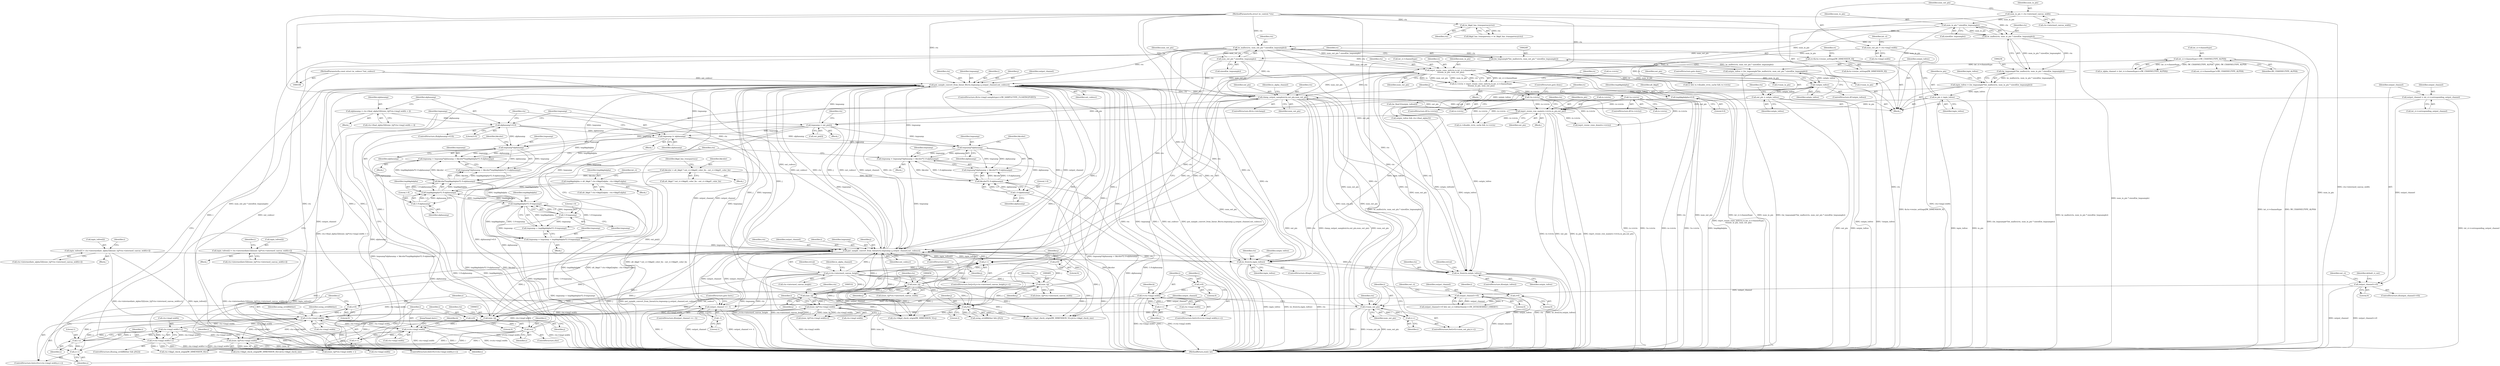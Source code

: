 digraph "0_imageworsener_a4f247707f08e322f0b41e82c3e06e224240a654_0@API" {
"1000842" [label="(Call,iw_free(ctx,inpix_tofree))"];
"1000250" [label="(Call,iw_malloc(ctx, num_out_pix * sizeof(iw_tmpsample)))"];
"1000237" [label="(Call,iw_malloc(ctx, num_in_pix * sizeof(iw_tmpsample)))"];
"1000231" [label="(Call,iw_bkgd_has_transparency(ctx))"];
"1000109" [label="(MethodParameterIn,struct iw_context *ctx)"];
"1000239" [label="(Call,num_in_pix * sizeof(iw_tmpsample))"];
"1000168" [label="(Call,num_in_pix = ctx->intermed_canvas_width)"];
"1000252" [label="(Call,num_out_pix * sizeof(iw_tmpsample))"];
"1000173" [label="(Call,num_out_pix = ctx->img2.width)"];
"1000743" [label="(Call,put_sample_convert_from_linear_flt(ctx,tmpsamp,i,j,output_channel,out_csdescr))"];
"1000406" [label="(Call,iwpvt_resize_rows_init(ctx,rs,int_ci->channeltype,\n\t\t\tnum_in_pix, num_out_pix))"];
"1000388" [label="(Call,rs=&ctx->resize_settings[IW_DIMENSION_H])"];
"1000224" [label="(Call,int_ci->channeltype==IW_CHANNELTYPE_ALPHA)"];
"1000501" [label="(Call,clamp_output_samples(ctx,out_pix,num_out_pix))"];
"1000751" [label="(Call,put_sample_convert_from_linear(ctx,tmpsamp,i,j,output_channel,out_csdescr))"];
"1000694" [label="(Call,tmpsamp = tmpsamp*alphasamp + bkcolor*tmpbkgdalpha*(1.0-alphasamp))"];
"1000697" [label="(Call,tmpsamp*alphasamp)"];
"1000587" [label="(Call,tmpsamp = out_pix[i])"];
"1000491" [label="(Call,iwpvt_resize_row_main(rs->rrctx,in_pix,out_pix))"];
"1000397" [label="(Call,!rs->rrctx)"];
"1000415" [label="(Call,!rs->rrctx)"];
"1000402" [label="(Call,rs->rrctx = iwpvt_resize_rows_init(ctx,rs,int_ci->channeltype,\n\t\t\tnum_in_pix, num_out_pix))"];
"1000243" [label="(Call,in_pix = inpix_tofree)"];
"1000233" [label="(Call,inpix_tofree = (iw_tmpsample*)iw_malloc(ctx, num_in_pix * sizeof(iw_tmpsample)))"];
"1000235" [label="(Call,(iw_tmpsample*)iw_malloc(ctx, num_in_pix * sizeof(iw_tmpsample)))"];
"1000260" [label="(Call,out_pix = outpix_tofree)"];
"1000257" [label="(Call,!outpix_tofree)"];
"1000246" [label="(Call,outpix_tofree = (iw_tmpsample*)iw_malloc(ctx, num_out_pix * sizeof(iw_tmpsample)))"];
"1000248" [label="(Call,(iw_tmpsample*)iw_malloc(ctx, num_out_pix * sizeof(iw_tmpsample)))"];
"1000666" [label="(Call,tmpsamp /= alphasamp)"];
"1000662" [label="(Call,alphasamp!=0.0)"];
"1000644" [label="(Call,alphasamp = ctx->final_alpha32[((size_t)j)*ctx->img2.width + i])"];
"1000700" [label="(Call,bkcolor*tmpbkgdalpha*(1.0-alphasamp))"];
"1000681" [label="(Call,bkcolor = alt_bkgd ? out_ci->bkgd2_color_lin : out_ci->bkgd1_color_lin)"];
"1000702" [label="(Call,tmpbkgdalpha*(1.0-alphasamp))"];
"1000629" [label="(Call,tmpbkgdalpha = alt_bkgd ? ctx->bkgd2alpha : ctx->bkgd1alpha)"];
"1000730" [label="(Call,tmpbkgdalpha*(1.0-tmpsamp))"];
"1000142" [label="(Call,tmpbkgdalpha=0.0)"];
"1000732" [label="(Call,1.0-tmpsamp)"];
"1000704" [label="(Call,1.0-alphasamp)"];
"1000726" [label="(Call,tmpsamp = tmpsamp + tmpbkgdalpha*(1.0-tmpsamp))"];
"1000709" [label="(Call,tmpsamp = tmpsamp*alphasamp + bkcolor*(1.0-alphasamp))"];
"1000712" [label="(Call,tmpsamp*alphasamp)"];
"1000715" [label="(Call,bkcolor*(1.0-alphasamp))"];
"1000717" [label="(Call,1.0-alphasamp)"];
"1000572" [label="(Call,i=ctx->img2.width-1-z)"];
"1000574" [label="(Call,ctx->img2.width-1-z)"];
"1000556" [label="(Call,z<ctx->img2.width)"];
"1000553" [label="(Call,z=0)"];
"1000563" [label="(Call,z++)"];
"1000580" [label="(Call,1-z)"];
"1000765" [label="(Call,i<ctx->img2.width)"];
"1000772" [label="(Call,i++)"];
"1000762" [label="(Call,i=0)"];
"1000530" [label="(Call,((size_t)j)*ctx->img2.width)"];
"1000531" [label="(Call,(size_t)j)"];
"1000455" [label="(Call,(size_t)j)"];
"1000424" [label="(Call,j<ctx->intermed_canvas_height)"];
"1000421" [label="(Call,j=0)"];
"1000429" [label="(Call,j++)"];
"1000484" [label="(Call,(size_t)j)"];
"1000359" [label="(Call,i<ctx->img2.width)"];
"1000356" [label="(Call,i=0)"];
"1000366" [label="(Call,i++)"];
"1000651" [label="(Call,((size_t)j)*ctx->img2.width)"];
"1000652" [label="(Call,(size_t)j)"];
"1000569" [label="(Call,j%2)"];
"1000584" [label="(Call,i=z)"];
"1000546" [label="(Call,output_channel == -1)"];
"1000343" [label="(Call,output_channel>=0)"];
"1000194" [label="(Call,output_channel>=0)"];
"1000188" [label="(Call,output_channel = int_ci->corresponding_output_channel)"];
"1000548" [label="(Call,-1)"];
"1000111" [label="(MethodParameterIn,const struct iw_csdescr *out_csdescr)"];
"1000518" [label="(Call,i<num_out_pix)"];
"1000521" [label="(Call,i++)"];
"1000515" [label="(Call,i=0)"];
"1000445" [label="(Call,inpix_tofree[i] = ctx->intermediate_alpha32[((size_t)j)*ctx->intermed_canvas_width+i])"];
"1000474" [label="(Call,inpix_tofree[i] = ctx->intermediate32[((size_t)j)*ctx->intermed_canvas_width+i])"];
"1000847" [label="(Call,iw_free(ctx,outpix_tofree))"];
"1000572" [label="(Call,i=ctx->img2.width-1-z)"];
"1000564" [label="(Identifier,z)"];
"1000714" [label="(Identifier,alphasamp)"];
"1000711" [label="(Call,tmpsamp*alphasamp + bkcolor*(1.0-alphasamp))"];
"1000717" [label="(Call,1.0-alphasamp)"];
"1000445" [label="(Call,inpix_tofree[i] = ctx->intermediate_alpha32[((size_t)j)*ctx->intermed_canvas_width+i])"];
"1000243" [label="(Call,in_pix = inpix_tofree)"];
"1000315" [label="(Call,out_ci->channeltype!=IW_CHANNELTYPE_ALPHA)"];
"1000486" [label="(Identifier,j)"];
"1000258" [label="(Identifier,outpix_tofree)"];
"1000646" [label="(Call,ctx->final_alpha32[((size_t)j)*ctx->img2.width + i])"];
"1000257" [label="(Call,!outpix_tofree)"];
"1000232" [label="(Identifier,ctx)"];
"1000522" [label="(Identifier,i)"];
"1000422" [label="(Identifier,j)"];
"1000681" [label="(Call,bkcolor = alt_bkgd ? out_ci->bkgd2_color_lin : out_ci->bkgd1_color_lin)"];
"1000530" [label="(Call,((size_t)j)*ctx->img2.width)"];
"1000652" [label="(Call,(size_t)j)"];
"1000661" [label="(ControlStructure,if(alphasamp!=0.0))"];
"1000696" [label="(Call,tmpsamp*alphasamp + bkcolor*tmpbkgdalpha*(1.0-alphasamp))"];
"1000210" [label="(Identifier,default_ci_out)"];
"1000695" [label="(Identifier,tmpsamp)"];
"1000817" [label="(Identifier,retval)"];
"1000468" [label="(Call,i<num_in_pix)"];
"1000747" [label="(Identifier,j)"];
"1000390" [label="(Call,&ctx->resize_settings[IW_DIMENSION_H])"];
"1000548" [label="(Call,-1)"];
"1000726" [label="(Call,tmpsamp = tmpsamp + tmpbkgdalpha*(1.0-tmpsamp))"];
"1000404" [label="(Identifier,rs)"];
"1000664" [label="(Literal,0.0)"];
"1000402" [label="(Call,rs->rrctx = iwpvt_resize_rows_init(ctx,rs,int_ci->channeltype,\n\t\t\tnum_in_pix, num_out_pix))"];
"1000240" [label="(Identifier,num_in_pix)"];
"1000573" [label="(Identifier,i)"];
"1000732" [label="(Call,1.0-tmpsamp)"];
"1000344" [label="(Identifier,output_channel)"];
"1000843" [label="(Identifier,ctx)"];
"1000753" [label="(Identifier,tmpsamp)"];
"1000514" [label="(ControlStructure,for(i=0;i<num_out_pix;i++))"];
"1000228" [label="(Identifier,IW_CHANNELTYPE_ALPHA)"];
"1000233" [label="(Call,inpix_tofree = (iw_tmpsample*)iw_malloc(ctx, num_in_pix * sizeof(iw_tmpsample)))"];
"1000241" [label="(Call,sizeof(iw_tmpsample))"];
"1000587" [label="(Call,tmpsamp = out_pix[i])"];
"1000454" [label="(Call,((size_t)j)*ctx->intermed_canvas_width)"];
"1000426" [label="(Call,ctx->intermed_canvas_height)"];
"1000195" [label="(Identifier,output_channel)"];
"1000762" [label="(Call,i=0)"];
"1000533" [label="(Identifier,j)"];
"1000585" [label="(Identifier,i)"];
"1000571" [label="(Literal,2)"];
"1000170" [label="(Call,ctx->intermed_canvas_width)"];
"1000821" [label="(Call,rs && rs->disable_rrctx_cache && rs->rrctx)"];
"1000234" [label="(Identifier,inpix_tofree)"];
"1000356" [label="(Call,i=0)"];
"1000431" [label="(Block,)"];
"1000484" [label="(Call,(size_t)j)"];
"1000709" [label="(Call,tmpsamp = tmpsamp*alphasamp + bkcolor*(1.0-alphasamp))"];
"1000581" [label="(Literal,1)"];
"1000144" [label="(Literal,0.0)"];
"1000568" [label="(Identifier,using_errdiffdither)"];
"1000772" [label="(Call,i++)"];
"1000755" [label="(Identifier,j)"];
"1000734" [label="(Identifier,tmpsamp)"];
"1000503" [label="(Identifier,out_pix)"];
"1000683" [label="(Call,alt_bkgd ? out_ci->bkgd2_color_lin : out_ci->bkgd1_color_lin)"];
"1000247" [label="(Identifier,outpix_tofree)"];
"1000766" [label="(Identifier,i)"];
"1000495" [label="(Identifier,in_pix)"];
"1000401" [label="(Block,)"];
"1000473" [label="(Block,)"];
"1000700" [label="(Call,bkcolor*tmpbkgdalpha*(1.0-alphasamp))"];
"1000367" [label="(Identifier,i)"];
"1000446" [label="(Call,inpix_tofree[i])"];
"1000252" [label="(Call,num_out_pix * sizeof(iw_tmpsample))"];
"1000398" [label="(Call,rs->rrctx)"];
"1000256" [label="(ControlStructure,if(!outpix_tofree))"];
"1000143" [label="(Identifier,tmpbkgdalpha)"];
"1000496" [label="(Identifier,out_pix)"];
"1000483" [label="(Call,((size_t)j)*ctx->intermed_canvas_width)"];
"1000371" [label="(Identifier,k)"];
"1000752" [label="(Identifier,ctx)"];
"1000248" [label="(Call,(iw_tmpsample*)iw_malloc(ctx, num_out_pix * sizeof(iw_tmpsample)))"];
"1000109" [label="(MethodParameterIn,struct iw_context *ctx)"];
"1000414" [label="(ControlStructure,if(!rs->rrctx))"];
"1000527" [label="(Identifier,ctx)"];
"1000443" [label="(Identifier,i)"];
"1000189" [label="(Identifier,output_channel)"];
"1000251" [label="(Identifier,ctx)"];
"1000719" [label="(Identifier,alphasamp)"];
"1000712" [label="(Call,tmpsamp*alphasamp)"];
"1000520" [label="(Identifier,num_out_pix)"];
"1000406" [label="(Call,iwpvt_resize_rows_init(ctx,rs,int_ci->channeltype,\n\t\t\tnum_in_pix, num_out_pix))"];
"1000546" [label="(Call,output_channel == -1)"];
"1000142" [label="(Call,tmpbkgdalpha=0.0)"];
"1000650" [label="(Call,((size_t)j)*ctx->img2.width + i)"];
"1000672" [label="(Identifier,ctx)"];
"1000457" [label="(Identifier,j)"];
"1000169" [label="(Identifier,num_in_pix)"];
"1000492" [label="(Call,rs->rrctx)"];
"1000631" [label="(Call,alt_bkgd ? ctx->bkgd2alpha : ctx->bkgd1alpha)"];
"1000575" [label="(Call,ctx->img2.width)"];
"1000488" [label="(Identifier,ctx)"];
"1000848" [label="(Identifier,ctx)"];
"1000765" [label="(Call,i<ctx->img2.width)"];
"1000245" [label="(Identifier,inpix_tofree)"];
"1000557" [label="(Identifier,z)"];
"1000588" [label="(Identifier,tmpsamp)"];
"1000168" [label="(Call,num_in_pix = ctx->intermed_canvas_width)"];
"1000847" [label="(Call,iw_free(ctx,outpix_tofree))"];
"1000433" [label="(Identifier,is_alpha_channel)"];
"1000725" [label="(Block,)"];
"1000423" [label="(Literal,0)"];
"1000852" [label="(MethodReturn,static int)"];
"1000407" [label="(Identifier,ctx)"];
"1000244" [label="(Identifier,in_pix)"];
"1000702" [label="(Call,tmpbkgdalpha*(1.0-alphasamp))"];
"1000547" [label="(Identifier,output_channel)"];
"1000614" [label="(Call,(ctx->bkgd_check_origin[IW_DIMENSION_V]+j)/ctx->bkgd_check_size)"];
"1000343" [label="(Call,output_channel>=0)"];
"1000260" [label="(Call,out_pix = outpix_tofree)"];
"1000231" [label="(Call,iw_bkgd_has_transparency(ctx))"];
"1000682" [label="(Identifier,bkcolor)"];
"1000361" [label="(Call,ctx->img2.width)"];
"1000644" [label="(Call,alphasamp = ctx->final_alpha32[((size_t)j)*ctx->img2.width + i])"];
"1000558" [label="(Call,ctx->img2.width)"];
"1000731" [label="(Identifier,tmpbkgdalpha)"];
"1000748" [label="(Identifier,output_channel)"];
"1000703" [label="(Identifier,tmpbkgdalpha)"];
"1000728" [label="(Call,tmpsamp + tmpbkgdalpha*(1.0-tmpsamp))"];
"1000521" [label="(Call,i++)"];
"1000425" [label="(Identifier,j)"];
"1000849" [label="(Identifier,outpix_tofree)"];
"1000444" [label="(Block,)"];
"1000348" [label="(Identifier,out_ci)"];
"1000497" [label="(ControlStructure,if(ctx->intclamp))"];
"1000845" [label="(ControlStructure,if(outpix_tofree))"];
"1000175" [label="(Call,ctx->img2.width)"];
"1000250" [label="(Call,iw_malloc(ctx, num_out_pix * sizeof(iw_tmpsample)))"];
"1000224" [label="(Call,int_ci->channeltype==IW_CHANNELTYPE_ALPHA)"];
"1000586" [label="(Identifier,z)"];
"1000491" [label="(Call,iwpvt_resize_row_main(rs->rrctx,in_pix,out_pix))"];
"1000710" [label="(Identifier,tmpsamp)"];
"1000763" [label="(Identifier,i)"];
"1000345" [label="(Literal,0)"];
"1000475" [label="(Call,inpix_tofree[i])"];
"1000749" [label="(Identifier,out_csdescr)"];
"1000730" [label="(Call,tmpbkgdalpha*(1.0-tmpsamp))"];
"1000602" [label="(Call,ctx->bkgd_check_origin[IW_DIMENSION_H]+i)"];
"1000767" [label="(Call,ctx->img2.width)"];
"1000540" [label="(Call,(iw_float32)outpix_tofree[i])"];
"1000360" [label="(Identifier,i)"];
"1000366" [label="(Call,i++)"];
"1000666" [label="(Call,tmpsamp /= alphasamp)"];
"1000531" [label="(Call,(size_t)j)"];
"1000222" [label="(Call,is_alpha_channel = (int_ci->channeltype==IW_CHANNELTYPE_ALPHA))"];
"1000629" [label="(Call,tmpbkgdalpha = alt_bkgd ? ctx->bkgd2alpha : ctx->bkgd1alpha)"];
"1000840" [label="(ControlStructure,if(inpix_tofree))"];
"1000553" [label="(Call,z=0)"];
"1000545" [label="(ControlStructure,if(output_channel == -1))"];
"1000111" [label="(MethodParameterIn,const struct iw_csdescr *out_csdescr)"];
"1000761" [label="(ControlStructure,for(i=0;i<ctx->img2.width;i++))"];
"1000517" [label="(Literal,0)"];
"1000733" [label="(Literal,1.0)"];
"1000529" [label="(Call,((size_t)j)*ctx->img2.width+i)"];
"1000574" [label="(Call,ctx->img2.width-1-z)"];
"1000474" [label="(Call,inpix_tofree[i] = ctx->intermediate32[((size_t)j)*ctx->intermed_canvas_width+i])"];
"1000359" [label="(Call,i<ctx->img2.width)"];
"1000190" [label="(Call,int_ci->corresponding_output_channel)"];
"1000536" [label="(Identifier,ctx)"];
"1000449" [label="(Call,ctx->intermediate_alpha32[((size_t)j)*ctx->intermed_canvas_width+i])"];
"1000147" [label="(Identifier,alt_bkgd)"];
"1000777" [label="(Identifier,k)"];
"1000409" [label="(Call,int_ci->channeltype)"];
"1000744" [label="(Identifier,ctx)"];
"1000554" [label="(Identifier,z)"];
"1000539" [label="(Identifier,i)"];
"1000567" [label="(Call,using_errdiffdither && (j%2))"];
"1000706" [label="(Identifier,alphasamp)"];
"1000699" [label="(Identifier,alphasamp)"];
"1000421" [label="(Call,j=0)"];
"1000549" [label="(Literal,1)"];
"1000655" [label="(Call,ctx->img2.width)"];
"1000563" [label="(Call,z++)"];
"1000679" [label="(Block,)"];
"1000665" [label="(Block,)"];
"1000692" [label="(Identifier,bkgd_has_transparency)"];
"1000253" [label="(Identifier,num_out_pix)"];
"1000713" [label="(Identifier,tmpsamp)"];
"1000507" [label="(Identifier,is_alpha_channel)"];
"1000757" [label="(Identifier,out_csdescr)"];
"1000358" [label="(Literal,0)"];
"1000408" [label="(Identifier,rs)"];
"1000704" [label="(Call,1.0-alphasamp)"];
"1000174" [label="(Identifier,num_out_pix)"];
"1000715" [label="(Call,bkcolor*(1.0-alphasamp))"];
"1000815" [label="(JumpTarget,here:)"];
"1000745" [label="(Identifier,tmpsamp)"];
"1000420" [label="(ControlStructure,for(j=0;j<ctx->intermed_canvas_height;j++))"];
"1000417" [label="(Identifier,rs)"];
"1000705" [label="(Literal,1.0)"];
"1000657" [label="(Identifier,ctx)"];
"1000663" [label="(Identifier,alphasamp)"];
"1000708" [label="(Block,)"];
"1000662" [label="(Call,alphasamp!=0.0)"];
"1000259" [label="(ControlStructure,goto done;)"];
"1000601" [label="(Call,(ctx->bkgd_check_origin[IW_DIMENSION_H]+i)/ctx->bkgd_check_size)"];
"1000262" [label="(Identifier,outpix_tofree)"];
"1000403" [label="(Call,rs->rrctx)"];
"1000389" [label="(Identifier,rs)"];
"1000697" [label="(Call,tmpsamp*alphasamp)"];
"1000756" [label="(Identifier,output_channel)"];
"1000342" [label="(Call,output_channel>=0 && out_ci->ditherfamily==IW_DITHERFAMILY_ERRDIFF)"];
"1000759" [label="(Identifier,using_errdiffdither)"];
"1000641" [label="(Identifier,int_ci)"];
"1000569" [label="(Call,j%2)"];
"1000582" [label="(Identifier,z)"];
"1000254" [label="(Call,sizeof(iw_tmpsample))"];
"1000667" [label="(Identifier,tmpsamp)"];
"1000439" [label="(Call,i<num_in_pix)"];
"1000519" [label="(Identifier,i)"];
"1000515" [label="(Call,i=0)"];
"1000388" [label="(Call,rs=&ctx->resize_settings[IW_DIMENSION_H])"];
"1000188" [label="(Call,output_channel = int_ci->corresponding_output_channel)"];
"1000846" [label="(Identifier,outpix_tofree)"];
"1000842" [label="(Call,iw_free(ctx,inpix_tofree))"];
"1000413" [label="(Identifier,num_out_pix)"];
"1000750" [label="(ControlStructure,else)"];
"1000355" [label="(ControlStructure,for(i=0;i<ctx->img2.width;i++))"];
"1000196" [label="(Literal,0)"];
"1000693" [label="(Block,)"];
"1000739" [label="(Identifier,ctx)"];
"1000246" [label="(Call,outpix_tofree = (iw_tmpsample*)iw_malloc(ctx, num_out_pix * sizeof(iw_tmpsample)))"];
"1000718" [label="(Literal,1.0)"];
"1000570" [label="(Identifier,j)"];
"1000516" [label="(Identifier,i)"];
"1000643" [label="(Block,)"];
"1000552" [label="(ControlStructure,for(z=0;z<ctx->img2.width;z++))"];
"1000424" [label="(Call,j<ctx->intermed_canvas_height)"];
"1000555" [label="(Literal,0)"];
"1000584" [label="(Call,i=z)"];
"1000194" [label="(Call,output_channel>=0)"];
"1000478" [label="(Call,ctx->intermediate32[((size_t)j)*ctx->intermed_canvas_width+i])"];
"1000416" [label="(Call,rs->rrctx)"];
"1000628" [label="(Block,)"];
"1000225" [label="(Call,int_ci->channeltype)"];
"1000565" [label="(Block,)"];
"1000518" [label="(Call,i<num_out_pix)"];
"1000502" [label="(Identifier,ctx)"];
"1000694" [label="(Call,tmpsamp = tmpsamp*alphasamp + bkcolor*tmpbkgdalpha*(1.0-alphasamp))"];
"1000701" [label="(Identifier,bkcolor)"];
"1000499" [label="(Identifier,ctx)"];
"1000698" [label="(Identifier,tmpsamp)"];
"1000727" [label="(Identifier,tmpsamp)"];
"1000660" [label="(Identifier,i)"];
"1000504" [label="(Identifier,num_out_pix)"];
"1000851" [label="(Identifier,retval)"];
"1000751" [label="(Call,put_sample_convert_from_linear(ctx,tmpsamp,i,j,output_channel,out_csdescr))"];
"1000716" [label="(Identifier,bkcolor)"];
"1000743" [label="(Call,put_sample_convert_from_linear_flt(ctx,tmpsamp,i,j,output_channel,out_csdescr))"];
"1000735" [label="(ControlStructure,if(ctx->img2.sampletype==IW_SAMPLETYPE_FLOATINGPOINT))"];
"1000754" [label="(Identifier,i)"];
"1000589" [label="(Call,out_pix[i])"];
"1000501" [label="(Call,clamp_output_samples(ctx,out_pix,num_out_pix))"];
"1000419" [label="(ControlStructure,goto done;)"];
"1000237" [label="(Call,iw_malloc(ctx, num_in_pix * sizeof(iw_tmpsample)))"];
"1000396" [label="(ControlStructure,if(!rs->rrctx))"];
"1000229" [label="(Call,bkgd_has_transparency = iw_bkgd_has_transparency(ctx))"];
"1000266" [label="(Identifier,ctx)"];
"1000508" [label="(Call,outpix_tofree && ctx->final_alpha32)"];
"1000556" [label="(Call,z<ctx->img2.width)"];
"1000472" [label="(Identifier,i)"];
"1000764" [label="(Literal,0)"];
"1000112" [label="(Block,)"];
"1000630" [label="(Identifier,tmpbkgdalpha)"];
"1000429" [label="(Call,j++)"];
"1000235" [label="(Call,(iw_tmpsample*)iw_malloc(ctx, num_in_pix * sizeof(iw_tmpsample)))"];
"1000397" [label="(Call,!rs->rrctx)"];
"1000580" [label="(Call,1-z)"];
"1000831" [label="(Call,iwpvt_resize_rows_done(rs->rrctx))"];
"1000551" [label="(ControlStructure,goto here;)"];
"1000238" [label="(Identifier,ctx)"];
"1000399" [label="(Identifier,rs)"];
"1000823" [label="(Call,rs->disable_rrctx_cache && rs->rrctx)"];
"1000645" [label="(Identifier,alphasamp)"];
"1000654" [label="(Identifier,j)"];
"1000746" [label="(Identifier,i)"];
"1000430" [label="(Identifier,j)"];
"1000412" [label="(Identifier,num_in_pix)"];
"1000261" [label="(Identifier,out_pix)"];
"1000455" [label="(Call,(size_t)j)"];
"1000173" [label="(Call,num_out_pix = ctx->img2.width)"];
"1000651" [label="(Call,((size_t)j)*ctx->img2.width)"];
"1000566" [label="(ControlStructure,if(using_errdiffdither && (j%2)))"];
"1000357" [label="(Identifier,i)"];
"1000668" [label="(Identifier,alphasamp)"];
"1000415" [label="(Call,!rs->rrctx)"];
"1000459" [label="(Identifier,ctx)"];
"1000844" [label="(Identifier,inpix_tofree)"];
"1000199" [label="(Identifier,out_ci)"];
"1000615" [label="(Call,ctx->bkgd_check_origin[IW_DIMENSION_V]+j)"];
"1000534" [label="(Call,ctx->img2.width)"];
"1000193" [label="(ControlStructure,if(output_channel>=0))"];
"1000583" [label="(ControlStructure,else)"];
"1000239" [label="(Call,num_in_pix * sizeof(iw_tmpsample))"];
"1000773" [label="(Identifier,i)"];
"1000181" [label="(Identifier,int_ci)"];
"1000594" [label="(Identifier,ctx)"];
"1000842" -> "1000840"  [label="AST: "];
"1000842" -> "1000844"  [label="CFG: "];
"1000843" -> "1000842"  [label="AST: "];
"1000844" -> "1000842"  [label="AST: "];
"1000846" -> "1000842"  [label="CFG: "];
"1000842" -> "1000852"  [label="DDG: ctx"];
"1000842" -> "1000852"  [label="DDG: inpix_tofree"];
"1000842" -> "1000852"  [label="DDG: iw_free(ctx,inpix_tofree)"];
"1000250" -> "1000842"  [label="DDG: ctx"];
"1000743" -> "1000842"  [label="DDG: ctx"];
"1000406" -> "1000842"  [label="DDG: ctx"];
"1000501" -> "1000842"  [label="DDG: ctx"];
"1000751" -> "1000842"  [label="DDG: ctx"];
"1000109" -> "1000842"  [label="DDG: ctx"];
"1000445" -> "1000842"  [label="DDG: inpix_tofree[i]"];
"1000474" -> "1000842"  [label="DDG: inpix_tofree[i]"];
"1000233" -> "1000842"  [label="DDG: inpix_tofree"];
"1000842" -> "1000847"  [label="DDG: ctx"];
"1000250" -> "1000248"  [label="AST: "];
"1000250" -> "1000252"  [label="CFG: "];
"1000251" -> "1000250"  [label="AST: "];
"1000252" -> "1000250"  [label="AST: "];
"1000248" -> "1000250"  [label="CFG: "];
"1000250" -> "1000852"  [label="DDG: ctx"];
"1000250" -> "1000852"  [label="DDG: num_out_pix * sizeof(iw_tmpsample)"];
"1000250" -> "1000248"  [label="DDG: ctx"];
"1000250" -> "1000248"  [label="DDG: num_out_pix * sizeof(iw_tmpsample)"];
"1000237" -> "1000250"  [label="DDG: ctx"];
"1000109" -> "1000250"  [label="DDG: ctx"];
"1000252" -> "1000250"  [label="DDG: num_out_pix"];
"1000250" -> "1000406"  [label="DDG: ctx"];
"1000250" -> "1000501"  [label="DDG: ctx"];
"1000250" -> "1000743"  [label="DDG: ctx"];
"1000250" -> "1000751"  [label="DDG: ctx"];
"1000250" -> "1000847"  [label="DDG: ctx"];
"1000237" -> "1000235"  [label="AST: "];
"1000237" -> "1000239"  [label="CFG: "];
"1000238" -> "1000237"  [label="AST: "];
"1000239" -> "1000237"  [label="AST: "];
"1000235" -> "1000237"  [label="CFG: "];
"1000237" -> "1000852"  [label="DDG: num_in_pix * sizeof(iw_tmpsample)"];
"1000237" -> "1000235"  [label="DDG: ctx"];
"1000237" -> "1000235"  [label="DDG: num_in_pix * sizeof(iw_tmpsample)"];
"1000231" -> "1000237"  [label="DDG: ctx"];
"1000109" -> "1000237"  [label="DDG: ctx"];
"1000239" -> "1000237"  [label="DDG: num_in_pix"];
"1000231" -> "1000229"  [label="AST: "];
"1000231" -> "1000232"  [label="CFG: "];
"1000232" -> "1000231"  [label="AST: "];
"1000229" -> "1000231"  [label="CFG: "];
"1000231" -> "1000229"  [label="DDG: ctx"];
"1000109" -> "1000231"  [label="DDG: ctx"];
"1000109" -> "1000108"  [label="AST: "];
"1000109" -> "1000852"  [label="DDG: ctx"];
"1000109" -> "1000406"  [label="DDG: ctx"];
"1000109" -> "1000501"  [label="DDG: ctx"];
"1000109" -> "1000743"  [label="DDG: ctx"];
"1000109" -> "1000751"  [label="DDG: ctx"];
"1000109" -> "1000847"  [label="DDG: ctx"];
"1000239" -> "1000241"  [label="CFG: "];
"1000240" -> "1000239"  [label="AST: "];
"1000241" -> "1000239"  [label="AST: "];
"1000239" -> "1000852"  [label="DDG: num_in_pix"];
"1000168" -> "1000239"  [label="DDG: num_in_pix"];
"1000239" -> "1000406"  [label="DDG: num_in_pix"];
"1000239" -> "1000439"  [label="DDG: num_in_pix"];
"1000239" -> "1000468"  [label="DDG: num_in_pix"];
"1000168" -> "1000112"  [label="AST: "];
"1000168" -> "1000170"  [label="CFG: "];
"1000169" -> "1000168"  [label="AST: "];
"1000170" -> "1000168"  [label="AST: "];
"1000174" -> "1000168"  [label="CFG: "];
"1000168" -> "1000852"  [label="DDG: ctx->intermed_canvas_width"];
"1000252" -> "1000254"  [label="CFG: "];
"1000253" -> "1000252"  [label="AST: "];
"1000254" -> "1000252"  [label="AST: "];
"1000252" -> "1000852"  [label="DDG: num_out_pix"];
"1000173" -> "1000252"  [label="DDG: num_out_pix"];
"1000252" -> "1000406"  [label="DDG: num_out_pix"];
"1000252" -> "1000501"  [label="DDG: num_out_pix"];
"1000252" -> "1000518"  [label="DDG: num_out_pix"];
"1000173" -> "1000112"  [label="AST: "];
"1000173" -> "1000175"  [label="CFG: "];
"1000174" -> "1000173"  [label="AST: "];
"1000175" -> "1000173"  [label="AST: "];
"1000181" -> "1000173"  [label="CFG: "];
"1000173" -> "1000852"  [label="DDG: ctx->img2.width"];
"1000743" -> "1000735"  [label="AST: "];
"1000743" -> "1000749"  [label="CFG: "];
"1000744" -> "1000743"  [label="AST: "];
"1000745" -> "1000743"  [label="AST: "];
"1000746" -> "1000743"  [label="AST: "];
"1000747" -> "1000743"  [label="AST: "];
"1000748" -> "1000743"  [label="AST: "];
"1000749" -> "1000743"  [label="AST: "];
"1000564" -> "1000743"  [label="CFG: "];
"1000743" -> "1000852"  [label="DDG: output_channel"];
"1000743" -> "1000852"  [label="DDG: ctx"];
"1000743" -> "1000852"  [label="DDG: tmpsamp"];
"1000743" -> "1000852"  [label="DDG: i"];
"1000743" -> "1000852"  [label="DDG: out_csdescr"];
"1000743" -> "1000852"  [label="DDG: put_sample_convert_from_linear_flt(ctx,tmpsamp,i,j,output_channel,out_csdescr)"];
"1000743" -> "1000429"  [label="DDG: j"];
"1000743" -> "1000501"  [label="DDG: ctx"];
"1000743" -> "1000546"  [label="DDG: output_channel"];
"1000743" -> "1000569"  [label="DDG: j"];
"1000743" -> "1000614"  [label="DDG: j"];
"1000743" -> "1000615"  [label="DDG: j"];
"1000743" -> "1000652"  [label="DDG: j"];
"1000406" -> "1000743"  [label="DDG: ctx"];
"1000501" -> "1000743"  [label="DDG: ctx"];
"1000751" -> "1000743"  [label="DDG: ctx"];
"1000751" -> "1000743"  [label="DDG: j"];
"1000751" -> "1000743"  [label="DDG: output_channel"];
"1000751" -> "1000743"  [label="DDG: out_csdescr"];
"1000694" -> "1000743"  [label="DDG: tmpsamp"];
"1000726" -> "1000743"  [label="DDG: tmpsamp"];
"1000587" -> "1000743"  [label="DDG: tmpsamp"];
"1000709" -> "1000743"  [label="DDG: tmpsamp"];
"1000666" -> "1000743"  [label="DDG: tmpsamp"];
"1000572" -> "1000743"  [label="DDG: i"];
"1000584" -> "1000743"  [label="DDG: i"];
"1000455" -> "1000743"  [label="DDG: j"];
"1000424" -> "1000743"  [label="DDG: j"];
"1000569" -> "1000743"  [label="DDG: j"];
"1000652" -> "1000743"  [label="DDG: j"];
"1000484" -> "1000743"  [label="DDG: j"];
"1000531" -> "1000743"  [label="DDG: j"];
"1000546" -> "1000743"  [label="DDG: output_channel"];
"1000111" -> "1000743"  [label="DDG: out_csdescr"];
"1000743" -> "1000751"  [label="DDG: ctx"];
"1000743" -> "1000751"  [label="DDG: j"];
"1000743" -> "1000751"  [label="DDG: output_channel"];
"1000743" -> "1000751"  [label="DDG: out_csdescr"];
"1000743" -> "1000847"  [label="DDG: ctx"];
"1000406" -> "1000402"  [label="AST: "];
"1000406" -> "1000413"  [label="CFG: "];
"1000407" -> "1000406"  [label="AST: "];
"1000408" -> "1000406"  [label="AST: "];
"1000409" -> "1000406"  [label="AST: "];
"1000412" -> "1000406"  [label="AST: "];
"1000413" -> "1000406"  [label="AST: "];
"1000402" -> "1000406"  [label="CFG: "];
"1000406" -> "1000852"  [label="DDG: int_ci->channeltype"];
"1000406" -> "1000852"  [label="DDG: num_in_pix"];
"1000406" -> "1000852"  [label="DDG: ctx"];
"1000406" -> "1000852"  [label="DDG: num_out_pix"];
"1000406" -> "1000402"  [label="DDG: int_ci->channeltype"];
"1000406" -> "1000402"  [label="DDG: rs"];
"1000406" -> "1000402"  [label="DDG: num_out_pix"];
"1000406" -> "1000402"  [label="DDG: num_in_pix"];
"1000406" -> "1000402"  [label="DDG: ctx"];
"1000388" -> "1000406"  [label="DDG: rs"];
"1000224" -> "1000406"  [label="DDG: int_ci->channeltype"];
"1000406" -> "1000439"  [label="DDG: num_in_pix"];
"1000406" -> "1000468"  [label="DDG: num_in_pix"];
"1000406" -> "1000501"  [label="DDG: ctx"];
"1000406" -> "1000501"  [label="DDG: num_out_pix"];
"1000406" -> "1000518"  [label="DDG: num_out_pix"];
"1000406" -> "1000751"  [label="DDG: ctx"];
"1000406" -> "1000821"  [label="DDG: rs"];
"1000406" -> "1000847"  [label="DDG: ctx"];
"1000388" -> "1000112"  [label="AST: "];
"1000388" -> "1000390"  [label="CFG: "];
"1000389" -> "1000388"  [label="AST: "];
"1000390" -> "1000388"  [label="AST: "];
"1000399" -> "1000388"  [label="CFG: "];
"1000388" -> "1000852"  [label="DDG: &ctx->resize_settings[IW_DIMENSION_H]"];
"1000388" -> "1000821"  [label="DDG: rs"];
"1000224" -> "1000222"  [label="AST: "];
"1000224" -> "1000228"  [label="CFG: "];
"1000225" -> "1000224"  [label="AST: "];
"1000228" -> "1000224"  [label="AST: "];
"1000222" -> "1000224"  [label="CFG: "];
"1000224" -> "1000852"  [label="DDG: int_ci->channeltype"];
"1000224" -> "1000852"  [label="DDG: IW_CHANNELTYPE_ALPHA"];
"1000224" -> "1000222"  [label="DDG: int_ci->channeltype"];
"1000224" -> "1000222"  [label="DDG: IW_CHANNELTYPE_ALPHA"];
"1000224" -> "1000315"  [label="DDG: IW_CHANNELTYPE_ALPHA"];
"1000501" -> "1000497"  [label="AST: "];
"1000501" -> "1000504"  [label="CFG: "];
"1000502" -> "1000501"  [label="AST: "];
"1000503" -> "1000501"  [label="AST: "];
"1000504" -> "1000501"  [label="AST: "];
"1000507" -> "1000501"  [label="CFG: "];
"1000501" -> "1000852"  [label="DDG: out_pix"];
"1000501" -> "1000852"  [label="DDG: ctx"];
"1000501" -> "1000852"  [label="DDG: clamp_output_samples(ctx,out_pix,num_out_pix)"];
"1000501" -> "1000852"  [label="DDG: num_out_pix"];
"1000501" -> "1000491"  [label="DDG: out_pix"];
"1000751" -> "1000501"  [label="DDG: ctx"];
"1000491" -> "1000501"  [label="DDG: out_pix"];
"1000518" -> "1000501"  [label="DDG: num_out_pix"];
"1000501" -> "1000518"  [label="DDG: num_out_pix"];
"1000501" -> "1000587"  [label="DDG: out_pix"];
"1000501" -> "1000751"  [label="DDG: ctx"];
"1000501" -> "1000847"  [label="DDG: ctx"];
"1000751" -> "1000750"  [label="AST: "];
"1000751" -> "1000757"  [label="CFG: "];
"1000752" -> "1000751"  [label="AST: "];
"1000753" -> "1000751"  [label="AST: "];
"1000754" -> "1000751"  [label="AST: "];
"1000755" -> "1000751"  [label="AST: "];
"1000756" -> "1000751"  [label="AST: "];
"1000757" -> "1000751"  [label="AST: "];
"1000564" -> "1000751"  [label="CFG: "];
"1000751" -> "1000852"  [label="DDG: i"];
"1000751" -> "1000852"  [label="DDG: put_sample_convert_from_linear(ctx,tmpsamp,i,j,output_channel,out_csdescr)"];
"1000751" -> "1000852"  [label="DDG: out_csdescr"];
"1000751" -> "1000852"  [label="DDG: tmpsamp"];
"1000751" -> "1000852"  [label="DDG: ctx"];
"1000751" -> "1000852"  [label="DDG: output_channel"];
"1000751" -> "1000429"  [label="DDG: j"];
"1000751" -> "1000546"  [label="DDG: output_channel"];
"1000751" -> "1000569"  [label="DDG: j"];
"1000751" -> "1000614"  [label="DDG: j"];
"1000751" -> "1000615"  [label="DDG: j"];
"1000751" -> "1000652"  [label="DDG: j"];
"1000694" -> "1000751"  [label="DDG: tmpsamp"];
"1000726" -> "1000751"  [label="DDG: tmpsamp"];
"1000587" -> "1000751"  [label="DDG: tmpsamp"];
"1000709" -> "1000751"  [label="DDG: tmpsamp"];
"1000666" -> "1000751"  [label="DDG: tmpsamp"];
"1000572" -> "1000751"  [label="DDG: i"];
"1000584" -> "1000751"  [label="DDG: i"];
"1000455" -> "1000751"  [label="DDG: j"];
"1000424" -> "1000751"  [label="DDG: j"];
"1000569" -> "1000751"  [label="DDG: j"];
"1000652" -> "1000751"  [label="DDG: j"];
"1000484" -> "1000751"  [label="DDG: j"];
"1000531" -> "1000751"  [label="DDG: j"];
"1000546" -> "1000751"  [label="DDG: output_channel"];
"1000111" -> "1000751"  [label="DDG: out_csdescr"];
"1000751" -> "1000847"  [label="DDG: ctx"];
"1000694" -> "1000693"  [label="AST: "];
"1000694" -> "1000696"  [label="CFG: "];
"1000695" -> "1000694"  [label="AST: "];
"1000696" -> "1000694"  [label="AST: "];
"1000739" -> "1000694"  [label="CFG: "];
"1000694" -> "1000852"  [label="DDG: tmpsamp*alphasamp + bkcolor*tmpbkgdalpha*(1.0-alphasamp)"];
"1000697" -> "1000694"  [label="DDG: tmpsamp"];
"1000697" -> "1000694"  [label="DDG: alphasamp"];
"1000700" -> "1000694"  [label="DDG: bkcolor"];
"1000700" -> "1000694"  [label="DDG: tmpbkgdalpha*(1.0-alphasamp)"];
"1000697" -> "1000696"  [label="AST: "];
"1000697" -> "1000699"  [label="CFG: "];
"1000698" -> "1000697"  [label="AST: "];
"1000699" -> "1000697"  [label="AST: "];
"1000701" -> "1000697"  [label="CFG: "];
"1000697" -> "1000696"  [label="DDG: tmpsamp"];
"1000697" -> "1000696"  [label="DDG: alphasamp"];
"1000587" -> "1000697"  [label="DDG: tmpsamp"];
"1000666" -> "1000697"  [label="DDG: tmpsamp"];
"1000662" -> "1000697"  [label="DDG: alphasamp"];
"1000697" -> "1000704"  [label="DDG: alphasamp"];
"1000587" -> "1000565"  [label="AST: "];
"1000587" -> "1000589"  [label="CFG: "];
"1000588" -> "1000587"  [label="AST: "];
"1000589" -> "1000587"  [label="AST: "];
"1000594" -> "1000587"  [label="CFG: "];
"1000587" -> "1000852"  [label="DDG: out_pix[i]"];
"1000491" -> "1000587"  [label="DDG: out_pix"];
"1000587" -> "1000666"  [label="DDG: tmpsamp"];
"1000587" -> "1000712"  [label="DDG: tmpsamp"];
"1000587" -> "1000732"  [label="DDG: tmpsamp"];
"1000491" -> "1000431"  [label="AST: "];
"1000491" -> "1000496"  [label="CFG: "];
"1000492" -> "1000491"  [label="AST: "];
"1000495" -> "1000491"  [label="AST: "];
"1000496" -> "1000491"  [label="AST: "];
"1000499" -> "1000491"  [label="CFG: "];
"1000491" -> "1000852"  [label="DDG: out_pix"];
"1000491" -> "1000852"  [label="DDG: in_pix"];
"1000491" -> "1000852"  [label="DDG: iwpvt_resize_row_main(rs->rrctx,in_pix,out_pix)"];
"1000491" -> "1000852"  [label="DDG: rs->rrctx"];
"1000397" -> "1000491"  [label="DDG: rs->rrctx"];
"1000415" -> "1000491"  [label="DDG: rs->rrctx"];
"1000243" -> "1000491"  [label="DDG: in_pix"];
"1000260" -> "1000491"  [label="DDG: out_pix"];
"1000491" -> "1000823"  [label="DDG: rs->rrctx"];
"1000491" -> "1000831"  [label="DDG: rs->rrctx"];
"1000397" -> "1000396"  [label="AST: "];
"1000397" -> "1000398"  [label="CFG: "];
"1000398" -> "1000397"  [label="AST: "];
"1000404" -> "1000397"  [label="CFG: "];
"1000422" -> "1000397"  [label="CFG: "];
"1000397" -> "1000852"  [label="DDG: !rs->rrctx"];
"1000397" -> "1000852"  [label="DDG: rs->rrctx"];
"1000397" -> "1000823"  [label="DDG: rs->rrctx"];
"1000397" -> "1000831"  [label="DDG: rs->rrctx"];
"1000415" -> "1000414"  [label="AST: "];
"1000415" -> "1000416"  [label="CFG: "];
"1000416" -> "1000415"  [label="AST: "];
"1000419" -> "1000415"  [label="CFG: "];
"1000422" -> "1000415"  [label="CFG: "];
"1000415" -> "1000852"  [label="DDG: rs->rrctx"];
"1000415" -> "1000852"  [label="DDG: !rs->rrctx"];
"1000402" -> "1000415"  [label="DDG: rs->rrctx"];
"1000415" -> "1000823"  [label="DDG: rs->rrctx"];
"1000415" -> "1000831"  [label="DDG: rs->rrctx"];
"1000402" -> "1000401"  [label="AST: "];
"1000403" -> "1000402"  [label="AST: "];
"1000417" -> "1000402"  [label="CFG: "];
"1000402" -> "1000852"  [label="DDG: iwpvt_resize_rows_init(ctx,rs,int_ci->channeltype,\n\t\t\tnum_in_pix, num_out_pix)"];
"1000243" -> "1000112"  [label="AST: "];
"1000243" -> "1000245"  [label="CFG: "];
"1000244" -> "1000243"  [label="AST: "];
"1000245" -> "1000243"  [label="AST: "];
"1000247" -> "1000243"  [label="CFG: "];
"1000243" -> "1000852"  [label="DDG: in_pix"];
"1000243" -> "1000852"  [label="DDG: inpix_tofree"];
"1000233" -> "1000243"  [label="DDG: inpix_tofree"];
"1000233" -> "1000112"  [label="AST: "];
"1000233" -> "1000235"  [label="CFG: "];
"1000234" -> "1000233"  [label="AST: "];
"1000235" -> "1000233"  [label="AST: "];
"1000244" -> "1000233"  [label="CFG: "];
"1000233" -> "1000852"  [label="DDG: (iw_tmpsample*)iw_malloc(ctx, num_in_pix * sizeof(iw_tmpsample))"];
"1000235" -> "1000233"  [label="DDG: iw_malloc(ctx, num_in_pix * sizeof(iw_tmpsample))"];
"1000236" -> "1000235"  [label="AST: "];
"1000235" -> "1000852"  [label="DDG: iw_malloc(ctx, num_in_pix * sizeof(iw_tmpsample))"];
"1000260" -> "1000112"  [label="AST: "];
"1000260" -> "1000262"  [label="CFG: "];
"1000261" -> "1000260"  [label="AST: "];
"1000262" -> "1000260"  [label="AST: "];
"1000266" -> "1000260"  [label="CFG: "];
"1000260" -> "1000852"  [label="DDG: outpix_tofree"];
"1000260" -> "1000852"  [label="DDG: out_pix"];
"1000257" -> "1000260"  [label="DDG: outpix_tofree"];
"1000257" -> "1000256"  [label="AST: "];
"1000257" -> "1000258"  [label="CFG: "];
"1000258" -> "1000257"  [label="AST: "];
"1000259" -> "1000257"  [label="CFG: "];
"1000261" -> "1000257"  [label="CFG: "];
"1000257" -> "1000852"  [label="DDG: outpix_tofree"];
"1000257" -> "1000852"  [label="DDG: !outpix_tofree"];
"1000246" -> "1000257"  [label="DDG: outpix_tofree"];
"1000257" -> "1000508"  [label="DDG: outpix_tofree"];
"1000257" -> "1000540"  [label="DDG: outpix_tofree"];
"1000257" -> "1000847"  [label="DDG: outpix_tofree"];
"1000246" -> "1000112"  [label="AST: "];
"1000246" -> "1000248"  [label="CFG: "];
"1000247" -> "1000246"  [label="AST: "];
"1000248" -> "1000246"  [label="AST: "];
"1000258" -> "1000246"  [label="CFG: "];
"1000246" -> "1000852"  [label="DDG: (iw_tmpsample*)iw_malloc(ctx, num_out_pix * sizeof(iw_tmpsample))"];
"1000248" -> "1000246"  [label="DDG: iw_malloc(ctx, num_out_pix * sizeof(iw_tmpsample))"];
"1000249" -> "1000248"  [label="AST: "];
"1000248" -> "1000852"  [label="DDG: iw_malloc(ctx, num_out_pix * sizeof(iw_tmpsample))"];
"1000666" -> "1000665"  [label="AST: "];
"1000666" -> "1000668"  [label="CFG: "];
"1000667" -> "1000666"  [label="AST: "];
"1000668" -> "1000666"  [label="AST: "];
"1000672" -> "1000666"  [label="CFG: "];
"1000666" -> "1000852"  [label="DDG: alphasamp"];
"1000662" -> "1000666"  [label="DDG: alphasamp"];
"1000666" -> "1000712"  [label="DDG: tmpsamp"];
"1000662" -> "1000661"  [label="AST: "];
"1000662" -> "1000664"  [label="CFG: "];
"1000663" -> "1000662"  [label="AST: "];
"1000664" -> "1000662"  [label="AST: "];
"1000667" -> "1000662"  [label="CFG: "];
"1000672" -> "1000662"  [label="CFG: "];
"1000662" -> "1000852"  [label="DDG: alphasamp"];
"1000662" -> "1000852"  [label="DDG: alphasamp!=0.0"];
"1000644" -> "1000662"  [label="DDG: alphasamp"];
"1000662" -> "1000712"  [label="DDG: alphasamp"];
"1000644" -> "1000643"  [label="AST: "];
"1000644" -> "1000646"  [label="CFG: "];
"1000645" -> "1000644"  [label="AST: "];
"1000646" -> "1000644"  [label="AST: "];
"1000663" -> "1000644"  [label="CFG: "];
"1000644" -> "1000852"  [label="DDG: ctx->final_alpha32[((size_t)j)*ctx->img2.width + i]"];
"1000700" -> "1000696"  [label="AST: "];
"1000700" -> "1000702"  [label="CFG: "];
"1000701" -> "1000700"  [label="AST: "];
"1000702" -> "1000700"  [label="AST: "];
"1000696" -> "1000700"  [label="CFG: "];
"1000700" -> "1000852"  [label="DDG: bkcolor"];
"1000700" -> "1000852"  [label="DDG: tmpbkgdalpha*(1.0-alphasamp)"];
"1000700" -> "1000696"  [label="DDG: bkcolor"];
"1000700" -> "1000696"  [label="DDG: tmpbkgdalpha*(1.0-alphasamp)"];
"1000681" -> "1000700"  [label="DDG: bkcolor"];
"1000702" -> "1000700"  [label="DDG: tmpbkgdalpha"];
"1000702" -> "1000700"  [label="DDG: 1.0-alphasamp"];
"1000681" -> "1000679"  [label="AST: "];
"1000681" -> "1000683"  [label="CFG: "];
"1000682" -> "1000681"  [label="AST: "];
"1000683" -> "1000681"  [label="AST: "];
"1000692" -> "1000681"  [label="CFG: "];
"1000681" -> "1000852"  [label="DDG: alt_bkgd ? out_ci->bkgd2_color_lin : out_ci->bkgd1_color_lin"];
"1000681" -> "1000715"  [label="DDG: bkcolor"];
"1000702" -> "1000704"  [label="CFG: "];
"1000703" -> "1000702"  [label="AST: "];
"1000704" -> "1000702"  [label="AST: "];
"1000702" -> "1000852"  [label="DDG: tmpbkgdalpha"];
"1000702" -> "1000852"  [label="DDG: 1.0-alphasamp"];
"1000629" -> "1000702"  [label="DDG: tmpbkgdalpha"];
"1000730" -> "1000702"  [label="DDG: tmpbkgdalpha"];
"1000142" -> "1000702"  [label="DDG: tmpbkgdalpha"];
"1000704" -> "1000702"  [label="DDG: 1.0"];
"1000704" -> "1000702"  [label="DDG: alphasamp"];
"1000702" -> "1000730"  [label="DDG: tmpbkgdalpha"];
"1000629" -> "1000628"  [label="AST: "];
"1000629" -> "1000631"  [label="CFG: "];
"1000630" -> "1000629"  [label="AST: "];
"1000631" -> "1000629"  [label="AST: "];
"1000641" -> "1000629"  [label="CFG: "];
"1000629" -> "1000852"  [label="DDG: tmpbkgdalpha"];
"1000629" -> "1000852"  [label="DDG: alt_bkgd ? ctx->bkgd2alpha : ctx->bkgd1alpha"];
"1000629" -> "1000730"  [label="DDG: tmpbkgdalpha"];
"1000730" -> "1000728"  [label="AST: "];
"1000730" -> "1000732"  [label="CFG: "];
"1000731" -> "1000730"  [label="AST: "];
"1000732" -> "1000730"  [label="AST: "];
"1000728" -> "1000730"  [label="CFG: "];
"1000730" -> "1000852"  [label="DDG: tmpbkgdalpha"];
"1000730" -> "1000852"  [label="DDG: 1.0-tmpsamp"];
"1000730" -> "1000726"  [label="DDG: tmpbkgdalpha"];
"1000730" -> "1000726"  [label="DDG: 1.0-tmpsamp"];
"1000730" -> "1000728"  [label="DDG: tmpbkgdalpha"];
"1000730" -> "1000728"  [label="DDG: 1.0-tmpsamp"];
"1000142" -> "1000730"  [label="DDG: tmpbkgdalpha"];
"1000732" -> "1000730"  [label="DDG: 1.0"];
"1000732" -> "1000730"  [label="DDG: tmpsamp"];
"1000142" -> "1000112"  [label="AST: "];
"1000142" -> "1000144"  [label="CFG: "];
"1000143" -> "1000142"  [label="AST: "];
"1000144" -> "1000142"  [label="AST: "];
"1000147" -> "1000142"  [label="CFG: "];
"1000142" -> "1000852"  [label="DDG: tmpbkgdalpha"];
"1000732" -> "1000734"  [label="CFG: "];
"1000733" -> "1000732"  [label="AST: "];
"1000734" -> "1000732"  [label="AST: "];
"1000732" -> "1000726"  [label="DDG: tmpsamp"];
"1000732" -> "1000728"  [label="DDG: tmpsamp"];
"1000704" -> "1000706"  [label="CFG: "];
"1000705" -> "1000704"  [label="AST: "];
"1000706" -> "1000704"  [label="AST: "];
"1000704" -> "1000852"  [label="DDG: alphasamp"];
"1000726" -> "1000725"  [label="AST: "];
"1000726" -> "1000728"  [label="CFG: "];
"1000727" -> "1000726"  [label="AST: "];
"1000728" -> "1000726"  [label="AST: "];
"1000739" -> "1000726"  [label="CFG: "];
"1000726" -> "1000852"  [label="DDG: tmpsamp + tmpbkgdalpha*(1.0-tmpsamp)"];
"1000709" -> "1000708"  [label="AST: "];
"1000709" -> "1000711"  [label="CFG: "];
"1000710" -> "1000709"  [label="AST: "];
"1000711" -> "1000709"  [label="AST: "];
"1000739" -> "1000709"  [label="CFG: "];
"1000709" -> "1000852"  [label="DDG: tmpsamp*alphasamp + bkcolor*(1.0-alphasamp)"];
"1000712" -> "1000709"  [label="DDG: tmpsamp"];
"1000712" -> "1000709"  [label="DDG: alphasamp"];
"1000715" -> "1000709"  [label="DDG: bkcolor"];
"1000715" -> "1000709"  [label="DDG: 1.0-alphasamp"];
"1000712" -> "1000711"  [label="AST: "];
"1000712" -> "1000714"  [label="CFG: "];
"1000713" -> "1000712"  [label="AST: "];
"1000714" -> "1000712"  [label="AST: "];
"1000716" -> "1000712"  [label="CFG: "];
"1000712" -> "1000711"  [label="DDG: tmpsamp"];
"1000712" -> "1000711"  [label="DDG: alphasamp"];
"1000712" -> "1000717"  [label="DDG: alphasamp"];
"1000715" -> "1000711"  [label="AST: "];
"1000715" -> "1000717"  [label="CFG: "];
"1000716" -> "1000715"  [label="AST: "];
"1000717" -> "1000715"  [label="AST: "];
"1000711" -> "1000715"  [label="CFG: "];
"1000715" -> "1000852"  [label="DDG: bkcolor"];
"1000715" -> "1000852"  [label="DDG: 1.0-alphasamp"];
"1000715" -> "1000711"  [label="DDG: bkcolor"];
"1000715" -> "1000711"  [label="DDG: 1.0-alphasamp"];
"1000717" -> "1000715"  [label="DDG: 1.0"];
"1000717" -> "1000715"  [label="DDG: alphasamp"];
"1000717" -> "1000719"  [label="CFG: "];
"1000718" -> "1000717"  [label="AST: "];
"1000719" -> "1000717"  [label="AST: "];
"1000717" -> "1000852"  [label="DDG: alphasamp"];
"1000572" -> "1000566"  [label="AST: "];
"1000572" -> "1000574"  [label="CFG: "];
"1000573" -> "1000572"  [label="AST: "];
"1000574" -> "1000572"  [label="AST: "];
"1000588" -> "1000572"  [label="CFG: "];
"1000572" -> "1000852"  [label="DDG: ctx->img2.width-1-z"];
"1000574" -> "1000572"  [label="DDG: ctx->img2.width"];
"1000574" -> "1000572"  [label="DDG: 1-z"];
"1000572" -> "1000601"  [label="DDG: i"];
"1000572" -> "1000602"  [label="DDG: i"];
"1000572" -> "1000650"  [label="DDG: i"];
"1000574" -> "1000580"  [label="CFG: "];
"1000575" -> "1000574"  [label="AST: "];
"1000580" -> "1000574"  [label="AST: "];
"1000574" -> "1000852"  [label="DDG: 1-z"];
"1000574" -> "1000556"  [label="DDG: ctx->img2.width"];
"1000556" -> "1000574"  [label="DDG: ctx->img2.width"];
"1000580" -> "1000574"  [label="DDG: 1"];
"1000580" -> "1000574"  [label="DDG: z"];
"1000574" -> "1000651"  [label="DDG: ctx->img2.width"];
"1000556" -> "1000552"  [label="AST: "];
"1000556" -> "1000558"  [label="CFG: "];
"1000557" -> "1000556"  [label="AST: "];
"1000558" -> "1000556"  [label="AST: "];
"1000568" -> "1000556"  [label="CFG: "];
"1000759" -> "1000556"  [label="CFG: "];
"1000556" -> "1000852"  [label="DDG: z"];
"1000556" -> "1000852"  [label="DDG: z<ctx->img2.width"];
"1000556" -> "1000852"  [label="DDG: ctx->img2.width"];
"1000556" -> "1000530"  [label="DDG: ctx->img2.width"];
"1000553" -> "1000556"  [label="DDG: z"];
"1000563" -> "1000556"  [label="DDG: z"];
"1000765" -> "1000556"  [label="DDG: ctx->img2.width"];
"1000530" -> "1000556"  [label="DDG: ctx->img2.width"];
"1000359" -> "1000556"  [label="DDG: ctx->img2.width"];
"1000651" -> "1000556"  [label="DDG: ctx->img2.width"];
"1000556" -> "1000563"  [label="DDG: z"];
"1000556" -> "1000580"  [label="DDG: z"];
"1000556" -> "1000584"  [label="DDG: z"];
"1000556" -> "1000651"  [label="DDG: ctx->img2.width"];
"1000556" -> "1000765"  [label="DDG: ctx->img2.width"];
"1000553" -> "1000552"  [label="AST: "];
"1000553" -> "1000555"  [label="CFG: "];
"1000554" -> "1000553"  [label="AST: "];
"1000555" -> "1000553"  [label="AST: "];
"1000557" -> "1000553"  [label="CFG: "];
"1000563" -> "1000552"  [label="AST: "];
"1000563" -> "1000564"  [label="CFG: "];
"1000564" -> "1000563"  [label="AST: "];
"1000557" -> "1000563"  [label="CFG: "];
"1000580" -> "1000563"  [label="DDG: z"];
"1000580" -> "1000582"  [label="CFG: "];
"1000581" -> "1000580"  [label="AST: "];
"1000582" -> "1000580"  [label="AST: "];
"1000765" -> "1000761"  [label="AST: "];
"1000765" -> "1000767"  [label="CFG: "];
"1000766" -> "1000765"  [label="AST: "];
"1000767" -> "1000765"  [label="AST: "];
"1000777" -> "1000765"  [label="CFG: "];
"1000815" -> "1000765"  [label="CFG: "];
"1000765" -> "1000852"  [label="DDG: ctx->img2.width"];
"1000765" -> "1000852"  [label="DDG: i"];
"1000765" -> "1000852"  [label="DDG: i<ctx->img2.width"];
"1000765" -> "1000530"  [label="DDG: ctx->img2.width"];
"1000772" -> "1000765"  [label="DDG: i"];
"1000762" -> "1000765"  [label="DDG: i"];
"1000765" -> "1000772"  [label="DDG: i"];
"1000772" -> "1000761"  [label="AST: "];
"1000772" -> "1000773"  [label="CFG: "];
"1000773" -> "1000772"  [label="AST: "];
"1000766" -> "1000772"  [label="CFG: "];
"1000762" -> "1000761"  [label="AST: "];
"1000762" -> "1000764"  [label="CFG: "];
"1000763" -> "1000762"  [label="AST: "];
"1000764" -> "1000762"  [label="AST: "];
"1000766" -> "1000762"  [label="CFG: "];
"1000530" -> "1000529"  [label="AST: "];
"1000530" -> "1000534"  [label="CFG: "];
"1000531" -> "1000530"  [label="AST: "];
"1000534" -> "1000530"  [label="AST: "];
"1000539" -> "1000530"  [label="CFG: "];
"1000530" -> "1000852"  [label="DDG: (size_t)j"];
"1000530" -> "1000852"  [label="DDG: ctx->img2.width"];
"1000530" -> "1000529"  [label="DDG: (size_t)j"];
"1000530" -> "1000529"  [label="DDG: ctx->img2.width"];
"1000531" -> "1000530"  [label="DDG: j"];
"1000359" -> "1000530"  [label="DDG: ctx->img2.width"];
"1000531" -> "1000533"  [label="CFG: "];
"1000532" -> "1000531"  [label="AST: "];
"1000533" -> "1000531"  [label="AST: "];
"1000536" -> "1000531"  [label="CFG: "];
"1000531" -> "1000429"  [label="DDG: j"];
"1000455" -> "1000531"  [label="DDG: j"];
"1000424" -> "1000531"  [label="DDG: j"];
"1000484" -> "1000531"  [label="DDG: j"];
"1000531" -> "1000569"  [label="DDG: j"];
"1000531" -> "1000614"  [label="DDG: j"];
"1000531" -> "1000615"  [label="DDG: j"];
"1000531" -> "1000652"  [label="DDG: j"];
"1000455" -> "1000454"  [label="AST: "];
"1000455" -> "1000457"  [label="CFG: "];
"1000456" -> "1000455"  [label="AST: "];
"1000457" -> "1000455"  [label="AST: "];
"1000459" -> "1000455"  [label="CFG: "];
"1000455" -> "1000429"  [label="DDG: j"];
"1000455" -> "1000454"  [label="DDG: j"];
"1000424" -> "1000455"  [label="DDG: j"];
"1000455" -> "1000569"  [label="DDG: j"];
"1000455" -> "1000614"  [label="DDG: j"];
"1000455" -> "1000615"  [label="DDG: j"];
"1000455" -> "1000652"  [label="DDG: j"];
"1000424" -> "1000420"  [label="AST: "];
"1000424" -> "1000426"  [label="CFG: "];
"1000425" -> "1000424"  [label="AST: "];
"1000426" -> "1000424"  [label="AST: "];
"1000433" -> "1000424"  [label="CFG: "];
"1000817" -> "1000424"  [label="CFG: "];
"1000424" -> "1000852"  [label="DDG: ctx->intermed_canvas_height"];
"1000424" -> "1000852"  [label="DDG: j"];
"1000424" -> "1000852"  [label="DDG: j<ctx->intermed_canvas_height"];
"1000421" -> "1000424"  [label="DDG: j"];
"1000429" -> "1000424"  [label="DDG: j"];
"1000424" -> "1000429"  [label="DDG: j"];
"1000424" -> "1000484"  [label="DDG: j"];
"1000424" -> "1000569"  [label="DDG: j"];
"1000424" -> "1000614"  [label="DDG: j"];
"1000424" -> "1000615"  [label="DDG: j"];
"1000424" -> "1000652"  [label="DDG: j"];
"1000421" -> "1000420"  [label="AST: "];
"1000421" -> "1000423"  [label="CFG: "];
"1000422" -> "1000421"  [label="AST: "];
"1000423" -> "1000421"  [label="AST: "];
"1000425" -> "1000421"  [label="CFG: "];
"1000429" -> "1000420"  [label="AST: "];
"1000429" -> "1000430"  [label="CFG: "];
"1000430" -> "1000429"  [label="AST: "];
"1000425" -> "1000429"  [label="CFG: "];
"1000484" -> "1000429"  [label="DDG: j"];
"1000484" -> "1000483"  [label="AST: "];
"1000484" -> "1000486"  [label="CFG: "];
"1000485" -> "1000484"  [label="AST: "];
"1000486" -> "1000484"  [label="AST: "];
"1000488" -> "1000484"  [label="CFG: "];
"1000484" -> "1000483"  [label="DDG: j"];
"1000484" -> "1000569"  [label="DDG: j"];
"1000484" -> "1000614"  [label="DDG: j"];
"1000484" -> "1000615"  [label="DDG: j"];
"1000484" -> "1000652"  [label="DDG: j"];
"1000359" -> "1000355"  [label="AST: "];
"1000359" -> "1000361"  [label="CFG: "];
"1000360" -> "1000359"  [label="AST: "];
"1000361" -> "1000359"  [label="AST: "];
"1000371" -> "1000359"  [label="CFG: "];
"1000389" -> "1000359"  [label="CFG: "];
"1000359" -> "1000852"  [label="DDG: ctx->img2.width"];
"1000359" -> "1000852"  [label="DDG: i"];
"1000359" -> "1000852"  [label="DDG: i<ctx->img2.width"];
"1000356" -> "1000359"  [label="DDG: i"];
"1000366" -> "1000359"  [label="DDG: i"];
"1000359" -> "1000366"  [label="DDG: i"];
"1000356" -> "1000355"  [label="AST: "];
"1000356" -> "1000358"  [label="CFG: "];
"1000357" -> "1000356"  [label="AST: "];
"1000358" -> "1000356"  [label="AST: "];
"1000360" -> "1000356"  [label="CFG: "];
"1000366" -> "1000355"  [label="AST: "];
"1000366" -> "1000367"  [label="CFG: "];
"1000367" -> "1000366"  [label="AST: "];
"1000360" -> "1000366"  [label="CFG: "];
"1000651" -> "1000650"  [label="AST: "];
"1000651" -> "1000655"  [label="CFG: "];
"1000652" -> "1000651"  [label="AST: "];
"1000655" -> "1000651"  [label="AST: "];
"1000660" -> "1000651"  [label="CFG: "];
"1000651" -> "1000852"  [label="DDG: (size_t)j"];
"1000651" -> "1000650"  [label="DDG: (size_t)j"];
"1000651" -> "1000650"  [label="DDG: ctx->img2.width"];
"1000652" -> "1000651"  [label="DDG: j"];
"1000652" -> "1000654"  [label="CFG: "];
"1000653" -> "1000652"  [label="AST: "];
"1000654" -> "1000652"  [label="AST: "];
"1000657" -> "1000652"  [label="CFG: "];
"1000569" -> "1000652"  [label="DDG: j"];
"1000569" -> "1000567"  [label="AST: "];
"1000569" -> "1000571"  [label="CFG: "];
"1000570" -> "1000569"  [label="AST: "];
"1000571" -> "1000569"  [label="AST: "];
"1000567" -> "1000569"  [label="CFG: "];
"1000569" -> "1000567"  [label="DDG: j"];
"1000569" -> "1000567"  [label="DDG: 2"];
"1000569" -> "1000614"  [label="DDG: j"];
"1000569" -> "1000615"  [label="DDG: j"];
"1000584" -> "1000583"  [label="AST: "];
"1000584" -> "1000586"  [label="CFG: "];
"1000585" -> "1000584"  [label="AST: "];
"1000586" -> "1000584"  [label="AST: "];
"1000588" -> "1000584"  [label="CFG: "];
"1000584" -> "1000601"  [label="DDG: i"];
"1000584" -> "1000602"  [label="DDG: i"];
"1000584" -> "1000650"  [label="DDG: i"];
"1000546" -> "1000545"  [label="AST: "];
"1000546" -> "1000548"  [label="CFG: "];
"1000547" -> "1000546"  [label="AST: "];
"1000548" -> "1000546"  [label="AST: "];
"1000551" -> "1000546"  [label="CFG: "];
"1000554" -> "1000546"  [label="CFG: "];
"1000546" -> "1000852"  [label="DDG: -1"];
"1000546" -> "1000852"  [label="DDG: output_channel == -1"];
"1000546" -> "1000852"  [label="DDG: output_channel"];
"1000343" -> "1000546"  [label="DDG: output_channel"];
"1000548" -> "1000546"  [label="DDG: 1"];
"1000343" -> "1000342"  [label="AST: "];
"1000343" -> "1000345"  [label="CFG: "];
"1000344" -> "1000343"  [label="AST: "];
"1000345" -> "1000343"  [label="AST: "];
"1000348" -> "1000343"  [label="CFG: "];
"1000342" -> "1000343"  [label="CFG: "];
"1000343" -> "1000852"  [label="DDG: output_channel"];
"1000343" -> "1000342"  [label="DDG: output_channel"];
"1000343" -> "1000342"  [label="DDG: 0"];
"1000194" -> "1000343"  [label="DDG: output_channel"];
"1000194" -> "1000193"  [label="AST: "];
"1000194" -> "1000196"  [label="CFG: "];
"1000195" -> "1000194"  [label="AST: "];
"1000196" -> "1000194"  [label="AST: "];
"1000199" -> "1000194"  [label="CFG: "];
"1000210" -> "1000194"  [label="CFG: "];
"1000194" -> "1000852"  [label="DDG: output_channel>=0"];
"1000194" -> "1000852"  [label="DDG: output_channel"];
"1000188" -> "1000194"  [label="DDG: output_channel"];
"1000188" -> "1000112"  [label="AST: "];
"1000188" -> "1000190"  [label="CFG: "];
"1000189" -> "1000188"  [label="AST: "];
"1000190" -> "1000188"  [label="AST: "];
"1000195" -> "1000188"  [label="CFG: "];
"1000188" -> "1000852"  [label="DDG: int_ci->corresponding_output_channel"];
"1000548" -> "1000549"  [label="CFG: "];
"1000549" -> "1000548"  [label="AST: "];
"1000111" -> "1000108"  [label="AST: "];
"1000111" -> "1000852"  [label="DDG: out_csdescr"];
"1000518" -> "1000514"  [label="AST: "];
"1000518" -> "1000520"  [label="CFG: "];
"1000519" -> "1000518"  [label="AST: "];
"1000520" -> "1000518"  [label="AST: "];
"1000527" -> "1000518"  [label="CFG: "];
"1000547" -> "1000518"  [label="CFG: "];
"1000518" -> "1000852"  [label="DDG: num_out_pix"];
"1000518" -> "1000852"  [label="DDG: i"];
"1000518" -> "1000852"  [label="DDG: i<num_out_pix"];
"1000521" -> "1000518"  [label="DDG: i"];
"1000515" -> "1000518"  [label="DDG: i"];
"1000518" -> "1000521"  [label="DDG: i"];
"1000518" -> "1000529"  [label="DDG: i"];
"1000521" -> "1000514"  [label="AST: "];
"1000521" -> "1000522"  [label="CFG: "];
"1000522" -> "1000521"  [label="AST: "];
"1000519" -> "1000521"  [label="CFG: "];
"1000515" -> "1000514"  [label="AST: "];
"1000515" -> "1000517"  [label="CFG: "];
"1000516" -> "1000515"  [label="AST: "];
"1000517" -> "1000515"  [label="AST: "];
"1000519" -> "1000515"  [label="CFG: "];
"1000445" -> "1000444"  [label="AST: "];
"1000445" -> "1000449"  [label="CFG: "];
"1000446" -> "1000445"  [label="AST: "];
"1000449" -> "1000445"  [label="AST: "];
"1000443" -> "1000445"  [label="CFG: "];
"1000445" -> "1000852"  [label="DDG: inpix_tofree[i]"];
"1000445" -> "1000852"  [label="DDG: ctx->intermediate_alpha32[((size_t)j)*ctx->intermed_canvas_width+i]"];
"1000474" -> "1000473"  [label="AST: "];
"1000474" -> "1000478"  [label="CFG: "];
"1000475" -> "1000474"  [label="AST: "];
"1000478" -> "1000474"  [label="AST: "];
"1000472" -> "1000474"  [label="CFG: "];
"1000474" -> "1000852"  [label="DDG: inpix_tofree[i]"];
"1000474" -> "1000852"  [label="DDG: ctx->intermediate32[((size_t)j)*ctx->intermed_canvas_width+i]"];
"1000847" -> "1000845"  [label="AST: "];
"1000847" -> "1000849"  [label="CFG: "];
"1000848" -> "1000847"  [label="AST: "];
"1000849" -> "1000847"  [label="AST: "];
"1000851" -> "1000847"  [label="CFG: "];
"1000847" -> "1000852"  [label="DDG: outpix_tofree"];
"1000847" -> "1000852"  [label="DDG: ctx"];
"1000847" -> "1000852"  [label="DDG: iw_free(ctx,outpix_tofree)"];
"1000508" -> "1000847"  [label="DDG: outpix_tofree"];
"1000540" -> "1000847"  [label="DDG: outpix_tofree[i]"];
}
